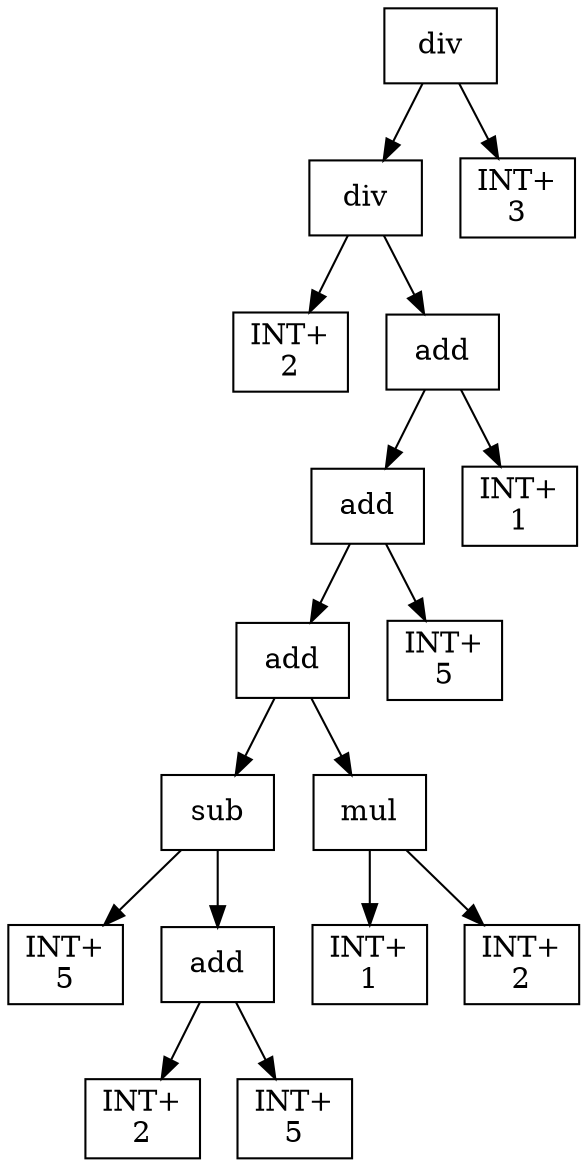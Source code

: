 digraph expr {
  node [shape=box];
  n1 [label="div"];
  n2 [label="div"];
  n3 [label="INT+\n2"];
  n4 [label="add"];
  n5 [label="add"];
  n6 [label="add"];
  n7 [label="sub"];
  n8 [label="INT+\n5"];
  n9 [label="add"];
  n10 [label="INT+\n2"];
  n11 [label="INT+\n5"];
  n9 -> n10;
  n9 -> n11;
  n7 -> n8;
  n7 -> n9;
  n12 [label="mul"];
  n13 [label="INT+\n1"];
  n14 [label="INT+\n2"];
  n12 -> n13;
  n12 -> n14;
  n6 -> n7;
  n6 -> n12;
  n15 [label="INT+\n5"];
  n5 -> n6;
  n5 -> n15;
  n16 [label="INT+\n1"];
  n4 -> n5;
  n4 -> n16;
  n2 -> n3;
  n2 -> n4;
  n17 [label="INT+\n3"];
  n1 -> n2;
  n1 -> n17;
}